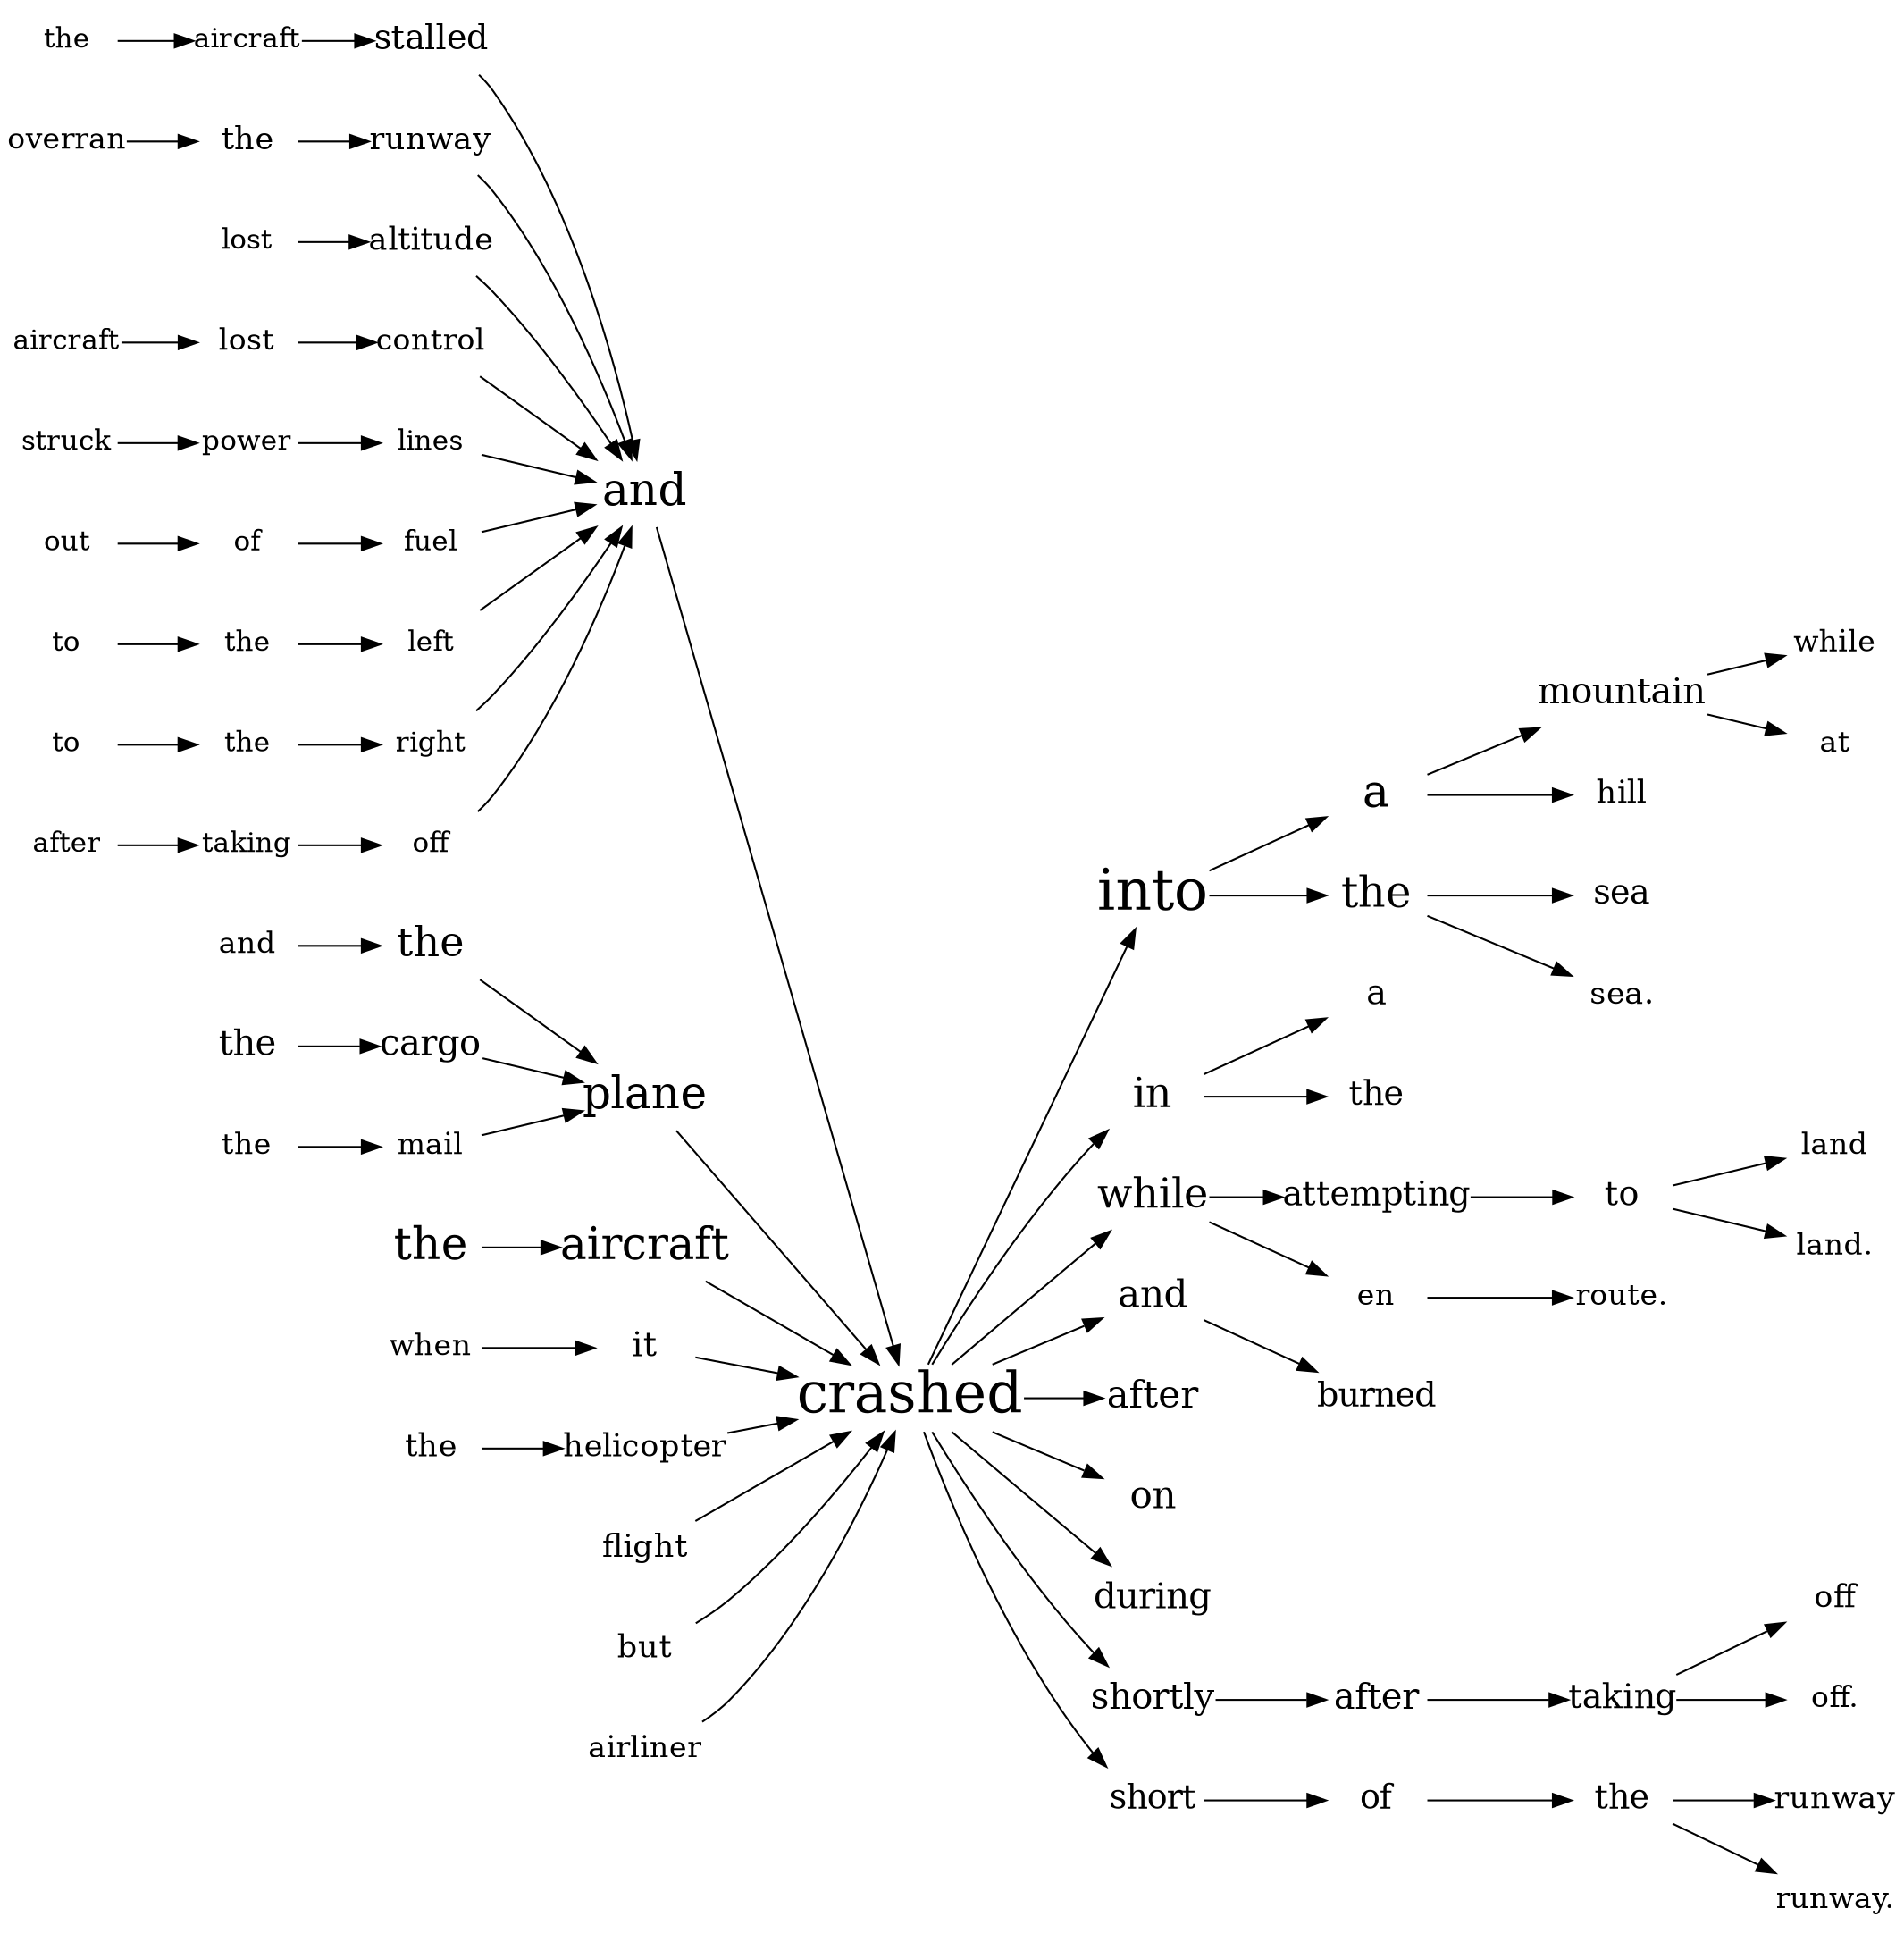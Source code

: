 digraph crashed {
	graph [rankdir=LR]
	node [margin=0 shape=plaintext]
	crashed [label=crashed fontsize=30]
	"and-bwd-and" [label=and fontsize=24]
	"stalled-bwd-and-stalled" [label=stalled fontsize=18]
	"aircraft-bwd-and-stalled-aircraft" [label=aircraft fontsize=15]
	"the-bwd-and-stalled-aircraft-the" [label=the fontsize=15]
	"the-bwd-and-stalled-aircraft-the" -> "aircraft-bwd-and-stalled-aircraft"
	"aircraft-bwd-and-stalled-aircraft" -> "stalled-bwd-and-stalled"
	"stalled-bwd-and-stalled" -> "and-bwd-and"
	"runway-bwd-and-runway" [label=runway fontsize=17]
	"the-bwd-and-runway-the" [label=the fontsize=17]
	"overran-bwd-and-runway-the-overran" [label=overran fontsize=16]
	"overran-bwd-and-runway-the-overran" -> "the-bwd-and-runway-the"
	"the-bwd-and-runway-the" -> "runway-bwd-and-runway"
	"runway-bwd-and-runway" -> "and-bwd-and"
	"altitude-bwd-and-altitude" [label=altitude fontsize=17]
	"lost-bwd-and-altitude-lost" [label=lost fontsize=15]
	"lost-bwd-and-altitude-lost" -> "altitude-bwd-and-altitude"
	"altitude-bwd-and-altitude" -> "and-bwd-and"
	"control-bwd-and-control" [label=control fontsize=16]
	"lost-bwd-and-control-lost" [label=lost fontsize=16]
	"aircraft-bwd-and-control-lost-aircraft" [label=aircraft fontsize=15]
	"aircraft-bwd-and-control-lost-aircraft" -> "lost-bwd-and-control-lost"
	"lost-bwd-and-control-lost" -> "control-bwd-and-control"
	"control-bwd-and-control" -> "and-bwd-and"
	"lines-bwd-and-lines" [label=lines fontsize=15]
	"power-bwd-and-lines-power" [label=power fontsize=15]
	"struck-bwd-and-lines-power-struck" [label=struck fontsize=15]
	"struck-bwd-and-lines-power-struck" -> "power-bwd-and-lines-power"
	"power-bwd-and-lines-power" -> "lines-bwd-and-lines"
	"lines-bwd-and-lines" -> "and-bwd-and"
	"fuel-bwd-and-fuel" [label=fuel fontsize=15]
	"of-bwd-and-fuel-of" [label=of fontsize=15]
	"out-bwd-and-fuel-of-out" [label=out fontsize=15]
	"out-bwd-and-fuel-of-out" -> "of-bwd-and-fuel-of"
	"of-bwd-and-fuel-of" -> "fuel-bwd-and-fuel"
	"fuel-bwd-and-fuel" -> "and-bwd-and"
	"left-bwd-and-left" [label=left fontsize=15]
	"the-bwd-and-left-the" [label=the fontsize=15]
	"to-bwd-and-left-the-to" [label=to fontsize=15]
	"to-bwd-and-left-the-to" -> "the-bwd-and-left-the"
	"the-bwd-and-left-the" -> "left-bwd-and-left"
	"left-bwd-and-left" -> "and-bwd-and"
	"right-bwd-and-right" [label=right fontsize=15]
	"the-bwd-and-right-the" [label=the fontsize=15]
	"to-bwd-and-right-the-to" [label=to fontsize=15]
	"to-bwd-and-right-the-to" -> "the-bwd-and-right-the"
	"the-bwd-and-right-the" -> "right-bwd-and-right"
	"right-bwd-and-right" -> "and-bwd-and"
	"off-bwd-and-off" [label=off fontsize=15]
	"taking-bwd-and-off-taking" [label=taking fontsize=15]
	"after-bwd-and-off-taking-after" [label=after fontsize=15]
	"after-bwd-and-off-taking-after" -> "taking-bwd-and-off-taking"
	"taking-bwd-and-off-taking" -> "off-bwd-and-off"
	"off-bwd-and-off" -> "and-bwd-and"
	"and-bwd-and" -> crashed
	"plane-bwd-plane" [label=plane fontsize=24]
	"the-bwd-plane-the" [label=the fontsize=22]
	"and-bwd-plane-the-and" [label=and fontsize=16]
	"and-bwd-plane-the-and" -> "the-bwd-plane-the"
	"the-bwd-plane-the" -> "plane-bwd-plane"
	"cargo-bwd-plane-cargo" [label=cargo fontsize=19]
	"the-bwd-plane-cargo-the" [label=the fontsize=19]
	"the-bwd-plane-cargo-the" -> "cargo-bwd-plane-cargo"
	"cargo-bwd-plane-cargo" -> "plane-bwd-plane"
	"mail-bwd-plane-mail" [label=mail fontsize=16]
	"the-bwd-plane-mail-the" [label=the fontsize=16]
	"the-bwd-plane-mail-the" -> "mail-bwd-plane-mail"
	"mail-bwd-plane-mail" -> "plane-bwd-plane"
	"plane-bwd-plane" -> crashed
	"aircraft-bwd-aircraft" [label=aircraft fontsize=24]
	"the-bwd-aircraft-the" [label=the fontsize=24]
	"the-bwd-aircraft-the" -> "aircraft-bwd-aircraft"
	"aircraft-bwd-aircraft" -> crashed
	"it-bwd-it" [label=it fontsize=18]
	"when-bwd-it-when" [label=when fontsize=16]
	"when-bwd-it-when" -> "it-bwd-it"
	"it-bwd-it" -> crashed
	"helicopter-bwd-helicopter" [label=helicopter fontsize=17]
	"the-bwd-helicopter-the" [label=the fontsize=17]
	"the-bwd-helicopter-the" -> "helicopter-bwd-helicopter"
	"helicopter-bwd-helicopter" -> crashed
	"flight-bwd-flight" [label=flight fontsize=17]
	"flight-bwd-flight" -> crashed
	"but-bwd-but" [label=but fontsize=17]
	"but-bwd-but" -> crashed
	"airliner-bwd-airliner" [label=airliner fontsize=16]
	"airliner-bwd-airliner" -> crashed
	"into-fwd-into" [label=into fontsize=30]
	"a-fwd-into-a" [label=a fontsize=24]
	"mountain-fwd-into-a-mountain" [label=mountain fontsize=19]
	"while-fwd-into-a-mountain-while" [label=while fontsize=16]
	"mountain-fwd-into-a-mountain" -> "while-fwd-into-a-mountain-while"
	"at-fwd-into-a-mountain-at" [label=at fontsize=16]
	"mountain-fwd-into-a-mountain" -> "at-fwd-into-a-mountain-at"
	"a-fwd-into-a" -> "mountain-fwd-into-a-mountain"
	"hill-fwd-into-a-hill" [label=hill fontsize=17]
	"a-fwd-into-a" -> "hill-fwd-into-a-hill"
	"into-fwd-into" -> "a-fwd-into-a"
	"the-fwd-into-the" [label=the fontsize=23]
	"sea-fwd-into-the-sea" [label=sea fontsize=18]
	"the-fwd-into-the" -> "sea-fwd-into-the-sea"
	"sea.-fwd-into-the-sea." [label="sea." fontsize=17]
	"the-fwd-into-the" -> "sea.-fwd-into-the-sea."
	"into-fwd-into" -> "the-fwd-into-the"
	crashed -> "into-fwd-into"
	"in-fwd-in" [label=in fontsize=22]
	"a-fwd-in-a" [label=a fontsize=18]
	"in-fwd-in" -> "a-fwd-in-a"
	"the-fwd-in-the" [label=the fontsize=18]
	"in-fwd-in" -> "the-fwd-in-the"
	crashed -> "in-fwd-in"
	"while-fwd-while" [label=while fontsize=22]
	"attempting-fwd-while-attempting" [label=attempting fontsize=18]
	"to-fwd-while-attempting-to" [label=to fontsize=18]
	"land-fwd-while-attempting-to-land" [label=land fontsize=16]
	"to-fwd-while-attempting-to" -> "land-fwd-while-attempting-to-land"
	"land.-fwd-while-attempting-to-land." [label="land." fontsize=16]
	"to-fwd-while-attempting-to" -> "land.-fwd-while-attempting-to-land."
	"attempting-fwd-while-attempting" -> "to-fwd-while-attempting-to"
	"while-fwd-while" -> "attempting-fwd-while-attempting"
	"en-fwd-while-en" [label=en fontsize=16]
	"route.-fwd-while-en-route." [label="route." fontsize=16]
	"en-fwd-while-en" -> "route.-fwd-while-en-route."
	"while-fwd-while" -> "en-fwd-while-en"
	crashed -> "while-fwd-while"
	"and-fwd-and" [label=and fontsize=20]
	"burned-fwd-and-burned" [label=burned fontsize=18]
	"and-fwd-and" -> "burned-fwd-and-burned"
	crashed -> "and-fwd-and"
	"after-fwd-after" [label=after fontsize=20]
	crashed -> "after-fwd-after"
	"on-fwd-on" [label=on fontsize=20]
	crashed -> "on-fwd-on"
	"during-fwd-during" [label=during fontsize=19]
	crashed -> "during-fwd-during"
	"shortly-fwd-shortly" [label=shortly fontsize=19]
	"after-fwd-shortly-after" [label=after fontsize=19]
	"taking-fwd-shortly-after-taking" [label=taking fontsize=18]
	"off-fwd-shortly-after-taking-off" [label=off fontsize=17]
	"taking-fwd-shortly-after-taking" -> "off-fwd-shortly-after-taking-off"
	"off.-fwd-shortly-after-taking-off." [label="off." fontsize=16]
	"taking-fwd-shortly-after-taking" -> "off.-fwd-shortly-after-taking-off."
	"after-fwd-shortly-after" -> "taking-fwd-shortly-after-taking"
	"shortly-fwd-shortly" -> "after-fwd-shortly-after"
	crashed -> "shortly-fwd-shortly"
	"short-fwd-short" [label=short fontsize=18]
	"of-fwd-short-of" [label=of fontsize=18]
	"the-fwd-short-of-the" [label=the fontsize=18]
	"runway-fwd-short-of-the-runway" [label=runway fontsize=17]
	"the-fwd-short-of-the" -> "runway-fwd-short-of-the-runway"
	"runway.-fwd-short-of-the-runway." [label="runway." fontsize=16]
	"the-fwd-short-of-the" -> "runway.-fwd-short-of-the-runway."
	"of-fwd-short-of" -> "the-fwd-short-of-the"
	"short-fwd-short" -> "of-fwd-short-of"
	crashed -> "short-fwd-short"
}

